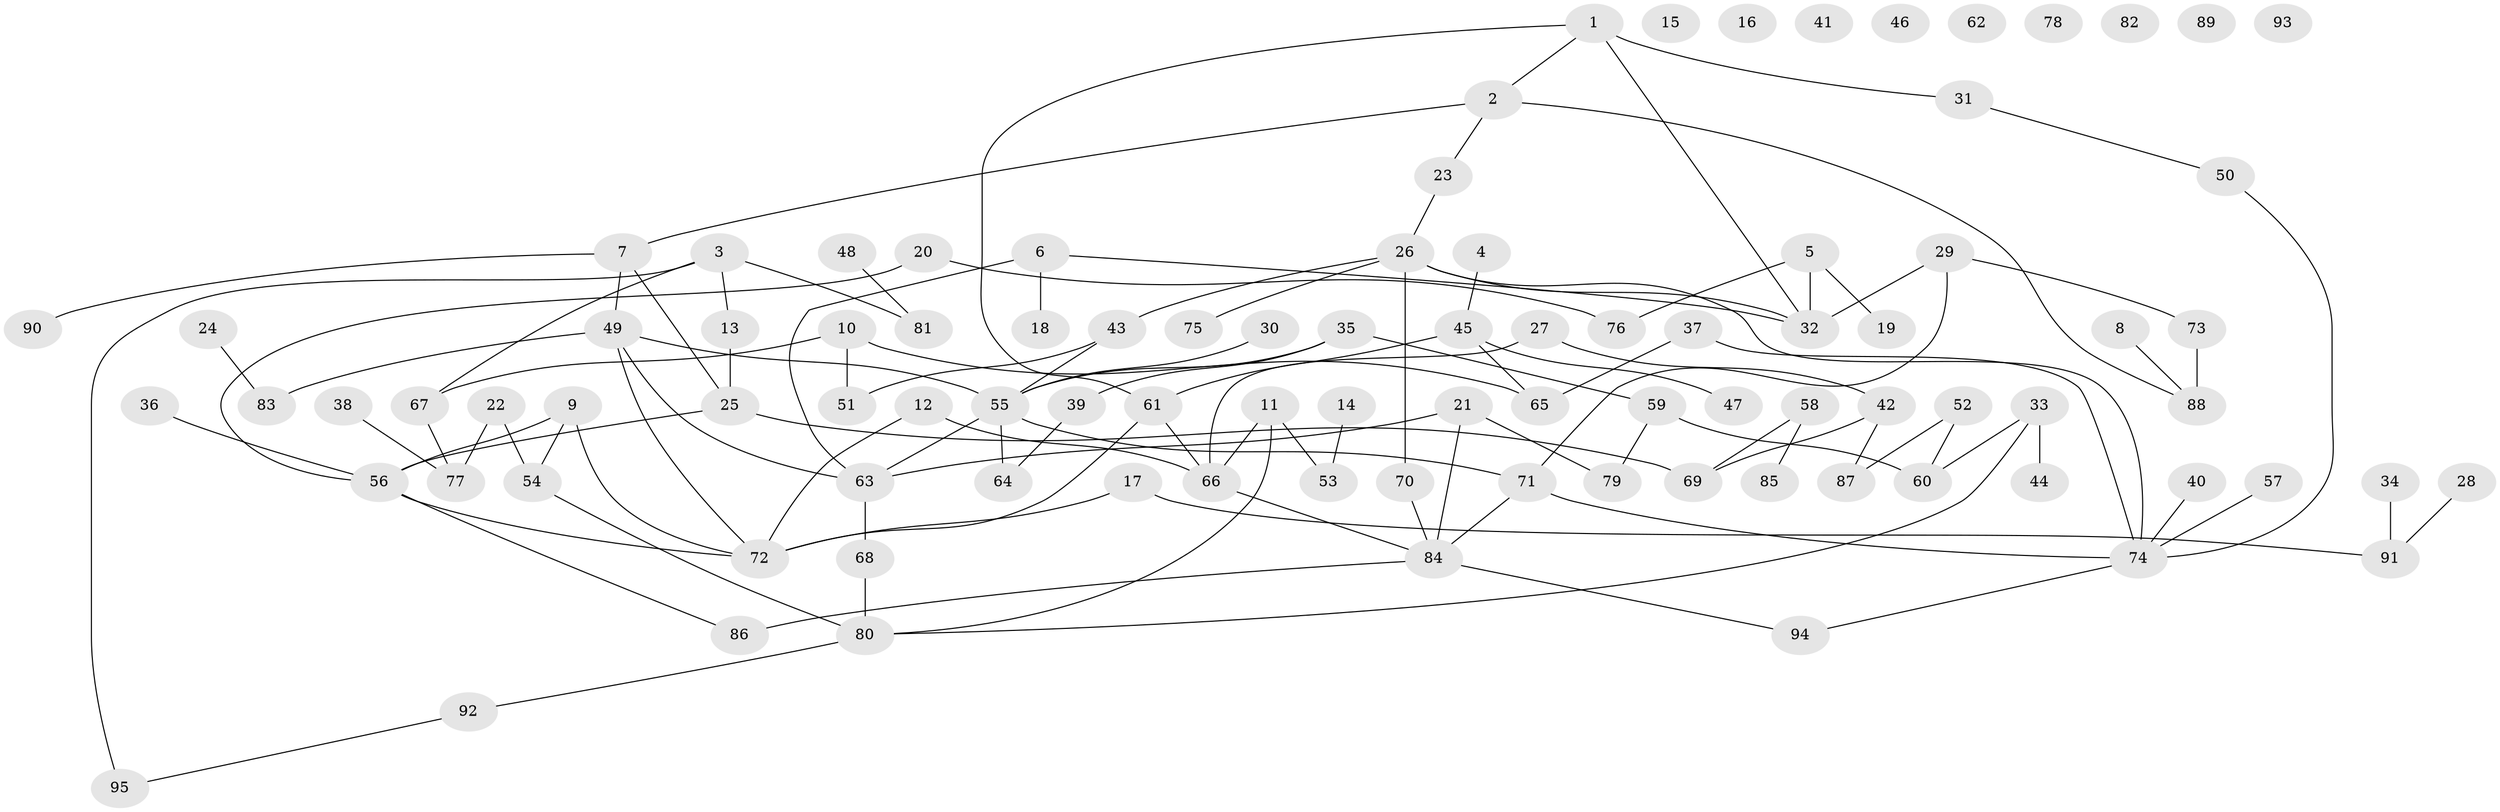 // coarse degree distribution, {3: 0.23076923076923078, 1: 0.3076923076923077, 7: 0.05128205128205128, 2: 0.15384615384615385, 11: 0.02564102564102564, 4: 0.07692307692307693, 8: 0.02564102564102564, 6: 0.07692307692307693, 5: 0.02564102564102564, 9: 0.02564102564102564}
// Generated by graph-tools (version 1.1) at 2025/35/03/04/25 23:35:51]
// undirected, 95 vertices, 115 edges
graph export_dot {
  node [color=gray90,style=filled];
  1;
  2;
  3;
  4;
  5;
  6;
  7;
  8;
  9;
  10;
  11;
  12;
  13;
  14;
  15;
  16;
  17;
  18;
  19;
  20;
  21;
  22;
  23;
  24;
  25;
  26;
  27;
  28;
  29;
  30;
  31;
  32;
  33;
  34;
  35;
  36;
  37;
  38;
  39;
  40;
  41;
  42;
  43;
  44;
  45;
  46;
  47;
  48;
  49;
  50;
  51;
  52;
  53;
  54;
  55;
  56;
  57;
  58;
  59;
  60;
  61;
  62;
  63;
  64;
  65;
  66;
  67;
  68;
  69;
  70;
  71;
  72;
  73;
  74;
  75;
  76;
  77;
  78;
  79;
  80;
  81;
  82;
  83;
  84;
  85;
  86;
  87;
  88;
  89;
  90;
  91;
  92;
  93;
  94;
  95;
  1 -- 2;
  1 -- 31;
  1 -- 32;
  1 -- 61;
  2 -- 7;
  2 -- 23;
  2 -- 88;
  3 -- 13;
  3 -- 67;
  3 -- 81;
  3 -- 95;
  4 -- 45;
  5 -- 19;
  5 -- 32;
  5 -- 76;
  6 -- 18;
  6 -- 32;
  6 -- 63;
  7 -- 25;
  7 -- 49;
  7 -- 90;
  8 -- 88;
  9 -- 54;
  9 -- 56;
  9 -- 72;
  10 -- 51;
  10 -- 65;
  10 -- 67;
  11 -- 53;
  11 -- 66;
  11 -- 80;
  12 -- 66;
  12 -- 72;
  13 -- 25;
  14 -- 53;
  17 -- 72;
  17 -- 91;
  20 -- 56;
  20 -- 76;
  21 -- 63;
  21 -- 79;
  21 -- 84;
  22 -- 54;
  22 -- 77;
  23 -- 26;
  24 -- 83;
  25 -- 56;
  25 -- 69;
  26 -- 32;
  26 -- 43;
  26 -- 70;
  26 -- 74;
  26 -- 75;
  27 -- 42;
  27 -- 66;
  28 -- 91;
  29 -- 32;
  29 -- 71;
  29 -- 73;
  30 -- 55;
  31 -- 50;
  33 -- 44;
  33 -- 60;
  33 -- 80;
  34 -- 91;
  35 -- 39;
  35 -- 55;
  35 -- 59;
  36 -- 56;
  37 -- 65;
  37 -- 74;
  38 -- 77;
  39 -- 64;
  40 -- 74;
  42 -- 69;
  42 -- 87;
  43 -- 51;
  43 -- 55;
  45 -- 47;
  45 -- 61;
  45 -- 65;
  48 -- 81;
  49 -- 55;
  49 -- 63;
  49 -- 72;
  49 -- 83;
  50 -- 74;
  52 -- 60;
  52 -- 87;
  54 -- 80;
  55 -- 63;
  55 -- 64;
  55 -- 71;
  56 -- 72;
  56 -- 86;
  57 -- 74;
  58 -- 69;
  58 -- 85;
  59 -- 60;
  59 -- 79;
  61 -- 66;
  61 -- 72;
  63 -- 68;
  66 -- 84;
  67 -- 77;
  68 -- 80;
  70 -- 84;
  71 -- 74;
  71 -- 84;
  73 -- 88;
  74 -- 94;
  80 -- 92;
  84 -- 86;
  84 -- 94;
  92 -- 95;
}
